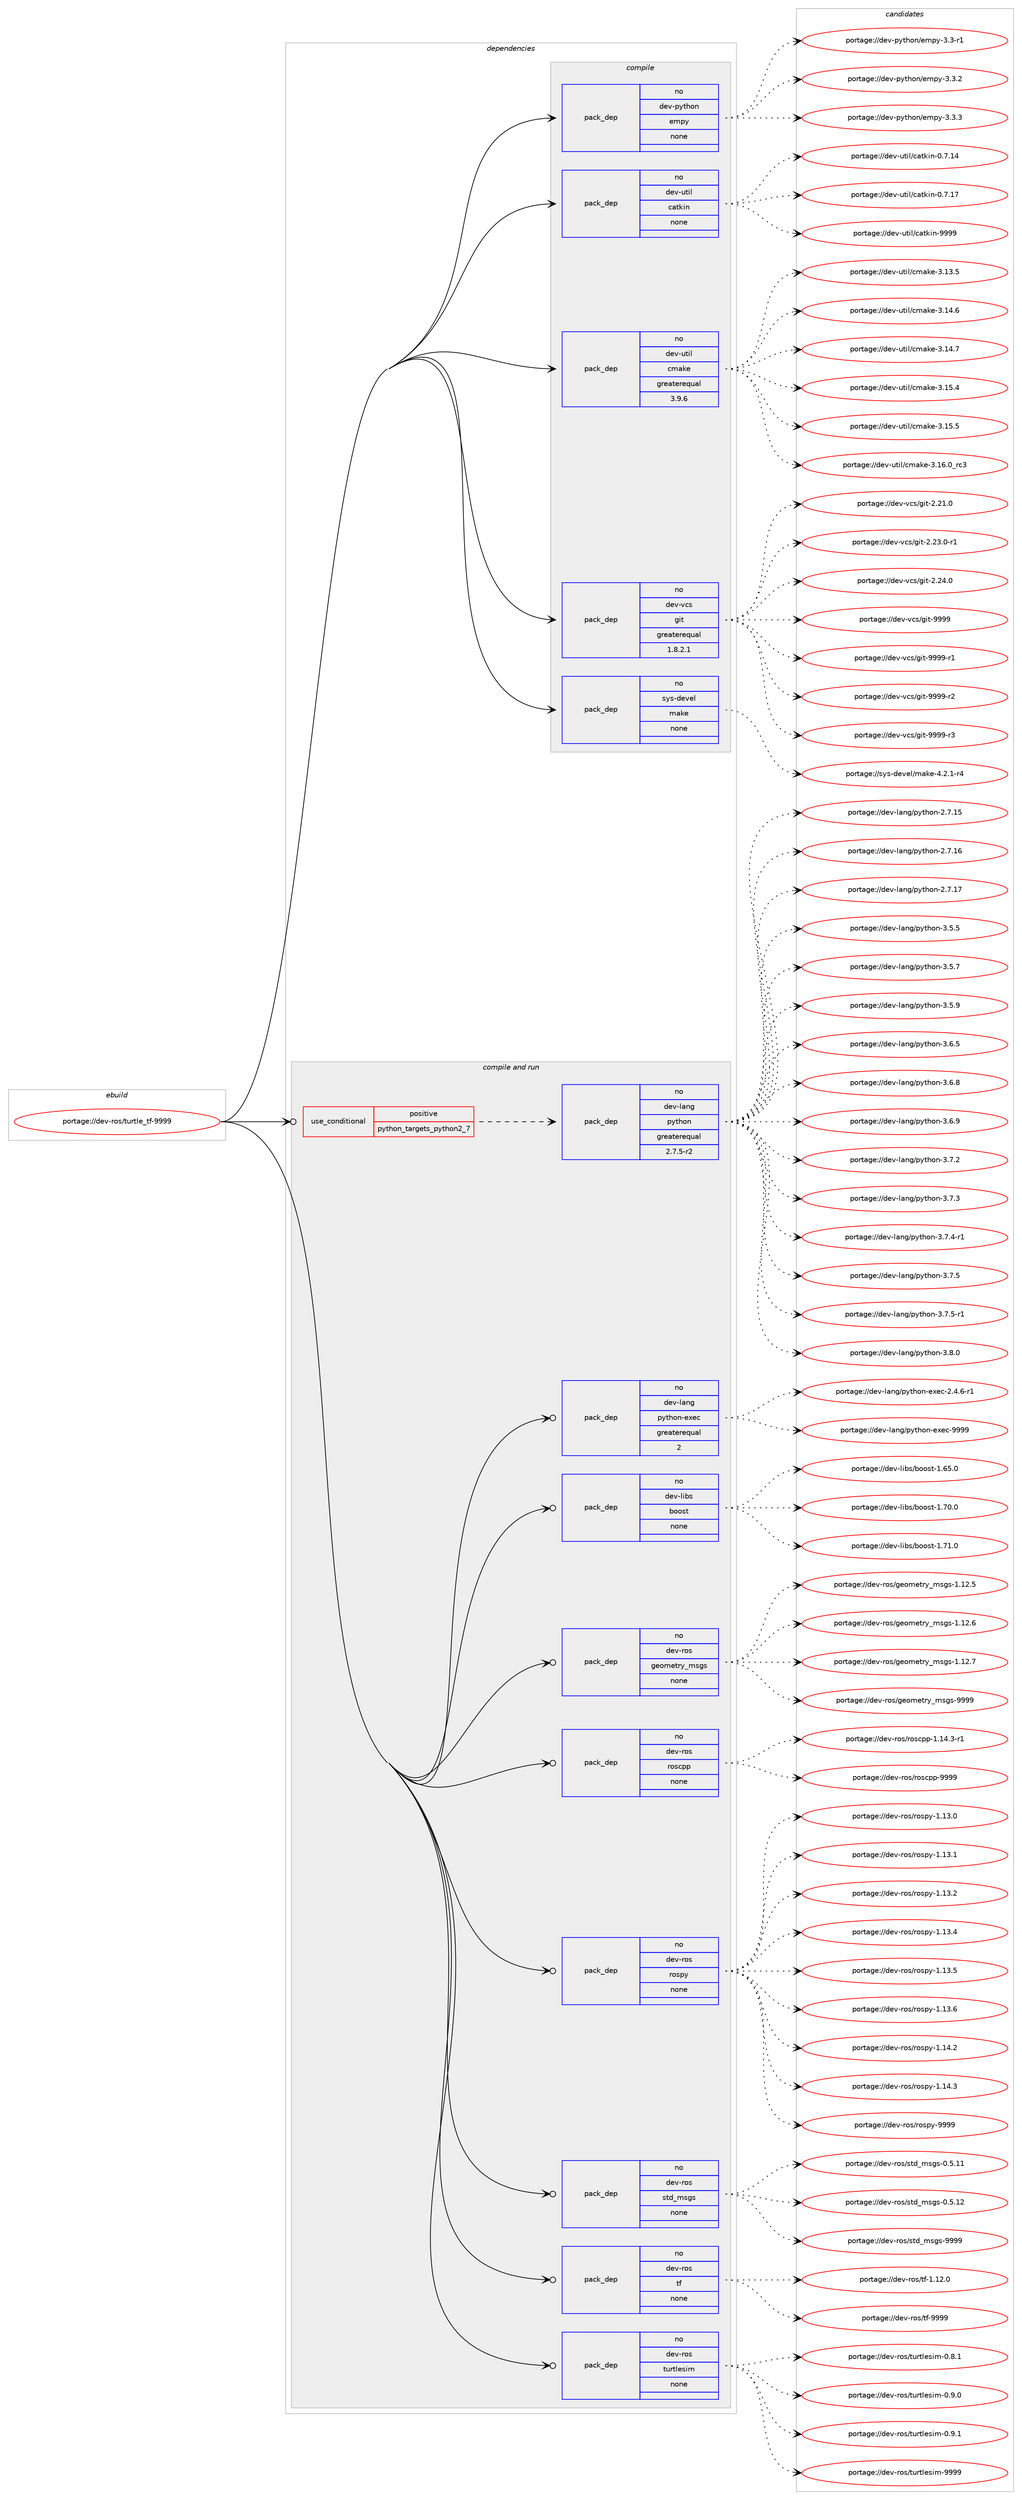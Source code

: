 digraph prolog {

# *************
# Graph options
# *************

newrank=true;
concentrate=true;
compound=true;
graph [rankdir=LR,fontname=Helvetica,fontsize=10,ranksep=1.5];#, ranksep=2.5, nodesep=0.2];
edge  [arrowhead=vee];
node  [fontname=Helvetica,fontsize=10];

# **********
# The ebuild
# **********

subgraph cluster_leftcol {
color=gray;
rank=same;
label=<<i>ebuild</i>>;
id [label="portage://dev-ros/turtle_tf-9999", color=red, width=4, href="../dev-ros/turtle_tf-9999.svg"];
}

# ****************
# The dependencies
# ****************

subgraph cluster_midcol {
color=gray;
label=<<i>dependencies</i>>;
subgraph cluster_compile {
fillcolor="#eeeeee";
style=filled;
label=<<i>compile</i>>;
subgraph pack158223 {
dependency207428 [label=<<TABLE BORDER="0" CELLBORDER="1" CELLSPACING="0" CELLPADDING="4" WIDTH="220"><TR><TD ROWSPAN="6" CELLPADDING="30">pack_dep</TD></TR><TR><TD WIDTH="110">no</TD></TR><TR><TD>dev-python</TD></TR><TR><TD>empy</TD></TR><TR><TD>none</TD></TR><TR><TD></TD></TR></TABLE>>, shape=none, color=blue];
}
id:e -> dependency207428:w [weight=20,style="solid",arrowhead="vee"];
subgraph pack158224 {
dependency207429 [label=<<TABLE BORDER="0" CELLBORDER="1" CELLSPACING="0" CELLPADDING="4" WIDTH="220"><TR><TD ROWSPAN="6" CELLPADDING="30">pack_dep</TD></TR><TR><TD WIDTH="110">no</TD></TR><TR><TD>dev-util</TD></TR><TR><TD>catkin</TD></TR><TR><TD>none</TD></TR><TR><TD></TD></TR></TABLE>>, shape=none, color=blue];
}
id:e -> dependency207429:w [weight=20,style="solid",arrowhead="vee"];
subgraph pack158225 {
dependency207430 [label=<<TABLE BORDER="0" CELLBORDER="1" CELLSPACING="0" CELLPADDING="4" WIDTH="220"><TR><TD ROWSPAN="6" CELLPADDING="30">pack_dep</TD></TR><TR><TD WIDTH="110">no</TD></TR><TR><TD>dev-util</TD></TR><TR><TD>cmake</TD></TR><TR><TD>greaterequal</TD></TR><TR><TD>3.9.6</TD></TR></TABLE>>, shape=none, color=blue];
}
id:e -> dependency207430:w [weight=20,style="solid",arrowhead="vee"];
subgraph pack158226 {
dependency207431 [label=<<TABLE BORDER="0" CELLBORDER="1" CELLSPACING="0" CELLPADDING="4" WIDTH="220"><TR><TD ROWSPAN="6" CELLPADDING="30">pack_dep</TD></TR><TR><TD WIDTH="110">no</TD></TR><TR><TD>dev-vcs</TD></TR><TR><TD>git</TD></TR><TR><TD>greaterequal</TD></TR><TR><TD>1.8.2.1</TD></TR></TABLE>>, shape=none, color=blue];
}
id:e -> dependency207431:w [weight=20,style="solid",arrowhead="vee"];
subgraph pack158227 {
dependency207432 [label=<<TABLE BORDER="0" CELLBORDER="1" CELLSPACING="0" CELLPADDING="4" WIDTH="220"><TR><TD ROWSPAN="6" CELLPADDING="30">pack_dep</TD></TR><TR><TD WIDTH="110">no</TD></TR><TR><TD>sys-devel</TD></TR><TR><TD>make</TD></TR><TR><TD>none</TD></TR><TR><TD></TD></TR></TABLE>>, shape=none, color=blue];
}
id:e -> dependency207432:w [weight=20,style="solid",arrowhead="vee"];
}
subgraph cluster_compileandrun {
fillcolor="#eeeeee";
style=filled;
label=<<i>compile and run</i>>;
subgraph cond45777 {
dependency207433 [label=<<TABLE BORDER="0" CELLBORDER="1" CELLSPACING="0" CELLPADDING="4"><TR><TD ROWSPAN="3" CELLPADDING="10">use_conditional</TD></TR><TR><TD>positive</TD></TR><TR><TD>python_targets_python2_7</TD></TR></TABLE>>, shape=none, color=red];
subgraph pack158228 {
dependency207434 [label=<<TABLE BORDER="0" CELLBORDER="1" CELLSPACING="0" CELLPADDING="4" WIDTH="220"><TR><TD ROWSPAN="6" CELLPADDING="30">pack_dep</TD></TR><TR><TD WIDTH="110">no</TD></TR><TR><TD>dev-lang</TD></TR><TR><TD>python</TD></TR><TR><TD>greaterequal</TD></TR><TR><TD>2.7.5-r2</TD></TR></TABLE>>, shape=none, color=blue];
}
dependency207433:e -> dependency207434:w [weight=20,style="dashed",arrowhead="vee"];
}
id:e -> dependency207433:w [weight=20,style="solid",arrowhead="odotvee"];
subgraph pack158229 {
dependency207435 [label=<<TABLE BORDER="0" CELLBORDER="1" CELLSPACING="0" CELLPADDING="4" WIDTH="220"><TR><TD ROWSPAN="6" CELLPADDING="30">pack_dep</TD></TR><TR><TD WIDTH="110">no</TD></TR><TR><TD>dev-lang</TD></TR><TR><TD>python-exec</TD></TR><TR><TD>greaterequal</TD></TR><TR><TD>2</TD></TR></TABLE>>, shape=none, color=blue];
}
id:e -> dependency207435:w [weight=20,style="solid",arrowhead="odotvee"];
subgraph pack158230 {
dependency207436 [label=<<TABLE BORDER="0" CELLBORDER="1" CELLSPACING="0" CELLPADDING="4" WIDTH="220"><TR><TD ROWSPAN="6" CELLPADDING="30">pack_dep</TD></TR><TR><TD WIDTH="110">no</TD></TR><TR><TD>dev-libs</TD></TR><TR><TD>boost</TD></TR><TR><TD>none</TD></TR><TR><TD></TD></TR></TABLE>>, shape=none, color=blue];
}
id:e -> dependency207436:w [weight=20,style="solid",arrowhead="odotvee"];
subgraph pack158231 {
dependency207437 [label=<<TABLE BORDER="0" CELLBORDER="1" CELLSPACING="0" CELLPADDING="4" WIDTH="220"><TR><TD ROWSPAN="6" CELLPADDING="30">pack_dep</TD></TR><TR><TD WIDTH="110">no</TD></TR><TR><TD>dev-ros</TD></TR><TR><TD>geometry_msgs</TD></TR><TR><TD>none</TD></TR><TR><TD></TD></TR></TABLE>>, shape=none, color=blue];
}
id:e -> dependency207437:w [weight=20,style="solid",arrowhead="odotvee"];
subgraph pack158232 {
dependency207438 [label=<<TABLE BORDER="0" CELLBORDER="1" CELLSPACING="0" CELLPADDING="4" WIDTH="220"><TR><TD ROWSPAN="6" CELLPADDING="30">pack_dep</TD></TR><TR><TD WIDTH="110">no</TD></TR><TR><TD>dev-ros</TD></TR><TR><TD>roscpp</TD></TR><TR><TD>none</TD></TR><TR><TD></TD></TR></TABLE>>, shape=none, color=blue];
}
id:e -> dependency207438:w [weight=20,style="solid",arrowhead="odotvee"];
subgraph pack158233 {
dependency207439 [label=<<TABLE BORDER="0" CELLBORDER="1" CELLSPACING="0" CELLPADDING="4" WIDTH="220"><TR><TD ROWSPAN="6" CELLPADDING="30">pack_dep</TD></TR><TR><TD WIDTH="110">no</TD></TR><TR><TD>dev-ros</TD></TR><TR><TD>rospy</TD></TR><TR><TD>none</TD></TR><TR><TD></TD></TR></TABLE>>, shape=none, color=blue];
}
id:e -> dependency207439:w [weight=20,style="solid",arrowhead="odotvee"];
subgraph pack158234 {
dependency207440 [label=<<TABLE BORDER="0" CELLBORDER="1" CELLSPACING="0" CELLPADDING="4" WIDTH="220"><TR><TD ROWSPAN="6" CELLPADDING="30">pack_dep</TD></TR><TR><TD WIDTH="110">no</TD></TR><TR><TD>dev-ros</TD></TR><TR><TD>std_msgs</TD></TR><TR><TD>none</TD></TR><TR><TD></TD></TR></TABLE>>, shape=none, color=blue];
}
id:e -> dependency207440:w [weight=20,style="solid",arrowhead="odotvee"];
subgraph pack158235 {
dependency207441 [label=<<TABLE BORDER="0" CELLBORDER="1" CELLSPACING="0" CELLPADDING="4" WIDTH="220"><TR><TD ROWSPAN="6" CELLPADDING="30">pack_dep</TD></TR><TR><TD WIDTH="110">no</TD></TR><TR><TD>dev-ros</TD></TR><TR><TD>tf</TD></TR><TR><TD>none</TD></TR><TR><TD></TD></TR></TABLE>>, shape=none, color=blue];
}
id:e -> dependency207441:w [weight=20,style="solid",arrowhead="odotvee"];
subgraph pack158236 {
dependency207442 [label=<<TABLE BORDER="0" CELLBORDER="1" CELLSPACING="0" CELLPADDING="4" WIDTH="220"><TR><TD ROWSPAN="6" CELLPADDING="30">pack_dep</TD></TR><TR><TD WIDTH="110">no</TD></TR><TR><TD>dev-ros</TD></TR><TR><TD>turtlesim</TD></TR><TR><TD>none</TD></TR><TR><TD></TD></TR></TABLE>>, shape=none, color=blue];
}
id:e -> dependency207442:w [weight=20,style="solid",arrowhead="odotvee"];
}
subgraph cluster_run {
fillcolor="#eeeeee";
style=filled;
label=<<i>run</i>>;
}
}

# **************
# The candidates
# **************

subgraph cluster_choices {
rank=same;
color=gray;
label=<<i>candidates</i>>;

subgraph choice158223 {
color=black;
nodesep=1;
choiceportage1001011184511212111610411111047101109112121455146514511449 [label="portage://dev-python/empy-3.3-r1", color=red, width=4,href="../dev-python/empy-3.3-r1.svg"];
choiceportage1001011184511212111610411111047101109112121455146514650 [label="portage://dev-python/empy-3.3.2", color=red, width=4,href="../dev-python/empy-3.3.2.svg"];
choiceportage1001011184511212111610411111047101109112121455146514651 [label="portage://dev-python/empy-3.3.3", color=red, width=4,href="../dev-python/empy-3.3.3.svg"];
dependency207428:e -> choiceportage1001011184511212111610411111047101109112121455146514511449:w [style=dotted,weight="100"];
dependency207428:e -> choiceportage1001011184511212111610411111047101109112121455146514650:w [style=dotted,weight="100"];
dependency207428:e -> choiceportage1001011184511212111610411111047101109112121455146514651:w [style=dotted,weight="100"];
}
subgraph choice158224 {
color=black;
nodesep=1;
choiceportage1001011184511711610510847999711610710511045484655464952 [label="portage://dev-util/catkin-0.7.14", color=red, width=4,href="../dev-util/catkin-0.7.14.svg"];
choiceportage1001011184511711610510847999711610710511045484655464955 [label="portage://dev-util/catkin-0.7.17", color=red, width=4,href="../dev-util/catkin-0.7.17.svg"];
choiceportage100101118451171161051084799971161071051104557575757 [label="portage://dev-util/catkin-9999", color=red, width=4,href="../dev-util/catkin-9999.svg"];
dependency207429:e -> choiceportage1001011184511711610510847999711610710511045484655464952:w [style=dotted,weight="100"];
dependency207429:e -> choiceportage1001011184511711610510847999711610710511045484655464955:w [style=dotted,weight="100"];
dependency207429:e -> choiceportage100101118451171161051084799971161071051104557575757:w [style=dotted,weight="100"];
}
subgraph choice158225 {
color=black;
nodesep=1;
choiceportage1001011184511711610510847991099710710145514649514653 [label="portage://dev-util/cmake-3.13.5", color=red, width=4,href="../dev-util/cmake-3.13.5.svg"];
choiceportage1001011184511711610510847991099710710145514649524654 [label="portage://dev-util/cmake-3.14.6", color=red, width=4,href="../dev-util/cmake-3.14.6.svg"];
choiceportage1001011184511711610510847991099710710145514649524655 [label="portage://dev-util/cmake-3.14.7", color=red, width=4,href="../dev-util/cmake-3.14.7.svg"];
choiceportage1001011184511711610510847991099710710145514649534652 [label="portage://dev-util/cmake-3.15.4", color=red, width=4,href="../dev-util/cmake-3.15.4.svg"];
choiceportage1001011184511711610510847991099710710145514649534653 [label="portage://dev-util/cmake-3.15.5", color=red, width=4,href="../dev-util/cmake-3.15.5.svg"];
choiceportage1001011184511711610510847991099710710145514649544648951149951 [label="portage://dev-util/cmake-3.16.0_rc3", color=red, width=4,href="../dev-util/cmake-3.16.0_rc3.svg"];
dependency207430:e -> choiceportage1001011184511711610510847991099710710145514649514653:w [style=dotted,weight="100"];
dependency207430:e -> choiceportage1001011184511711610510847991099710710145514649524654:w [style=dotted,weight="100"];
dependency207430:e -> choiceportage1001011184511711610510847991099710710145514649524655:w [style=dotted,weight="100"];
dependency207430:e -> choiceportage1001011184511711610510847991099710710145514649534652:w [style=dotted,weight="100"];
dependency207430:e -> choiceportage1001011184511711610510847991099710710145514649534653:w [style=dotted,weight="100"];
dependency207430:e -> choiceportage1001011184511711610510847991099710710145514649544648951149951:w [style=dotted,weight="100"];
}
subgraph choice158226 {
color=black;
nodesep=1;
choiceportage10010111845118991154710310511645504650494648 [label="portage://dev-vcs/git-2.21.0", color=red, width=4,href="../dev-vcs/git-2.21.0.svg"];
choiceportage100101118451189911547103105116455046505146484511449 [label="portage://dev-vcs/git-2.23.0-r1", color=red, width=4,href="../dev-vcs/git-2.23.0-r1.svg"];
choiceportage10010111845118991154710310511645504650524648 [label="portage://dev-vcs/git-2.24.0", color=red, width=4,href="../dev-vcs/git-2.24.0.svg"];
choiceportage1001011184511899115471031051164557575757 [label="portage://dev-vcs/git-9999", color=red, width=4,href="../dev-vcs/git-9999.svg"];
choiceportage10010111845118991154710310511645575757574511449 [label="portage://dev-vcs/git-9999-r1", color=red, width=4,href="../dev-vcs/git-9999-r1.svg"];
choiceportage10010111845118991154710310511645575757574511450 [label="portage://dev-vcs/git-9999-r2", color=red, width=4,href="../dev-vcs/git-9999-r2.svg"];
choiceportage10010111845118991154710310511645575757574511451 [label="portage://dev-vcs/git-9999-r3", color=red, width=4,href="../dev-vcs/git-9999-r3.svg"];
dependency207431:e -> choiceportage10010111845118991154710310511645504650494648:w [style=dotted,weight="100"];
dependency207431:e -> choiceportage100101118451189911547103105116455046505146484511449:w [style=dotted,weight="100"];
dependency207431:e -> choiceportage10010111845118991154710310511645504650524648:w [style=dotted,weight="100"];
dependency207431:e -> choiceportage1001011184511899115471031051164557575757:w [style=dotted,weight="100"];
dependency207431:e -> choiceportage10010111845118991154710310511645575757574511449:w [style=dotted,weight="100"];
dependency207431:e -> choiceportage10010111845118991154710310511645575757574511450:w [style=dotted,weight="100"];
dependency207431:e -> choiceportage10010111845118991154710310511645575757574511451:w [style=dotted,weight="100"];
}
subgraph choice158227 {
color=black;
nodesep=1;
choiceportage1151211154510010111810110847109971071014552465046494511452 [label="portage://sys-devel/make-4.2.1-r4", color=red, width=4,href="../sys-devel/make-4.2.1-r4.svg"];
dependency207432:e -> choiceportage1151211154510010111810110847109971071014552465046494511452:w [style=dotted,weight="100"];
}
subgraph choice158228 {
color=black;
nodesep=1;
choiceportage10010111845108971101034711212111610411111045504655464953 [label="portage://dev-lang/python-2.7.15", color=red, width=4,href="../dev-lang/python-2.7.15.svg"];
choiceportage10010111845108971101034711212111610411111045504655464954 [label="portage://dev-lang/python-2.7.16", color=red, width=4,href="../dev-lang/python-2.7.16.svg"];
choiceportage10010111845108971101034711212111610411111045504655464955 [label="portage://dev-lang/python-2.7.17", color=red, width=4,href="../dev-lang/python-2.7.17.svg"];
choiceportage100101118451089711010347112121116104111110455146534653 [label="portage://dev-lang/python-3.5.5", color=red, width=4,href="../dev-lang/python-3.5.5.svg"];
choiceportage100101118451089711010347112121116104111110455146534655 [label="portage://dev-lang/python-3.5.7", color=red, width=4,href="../dev-lang/python-3.5.7.svg"];
choiceportage100101118451089711010347112121116104111110455146534657 [label="portage://dev-lang/python-3.5.9", color=red, width=4,href="../dev-lang/python-3.5.9.svg"];
choiceportage100101118451089711010347112121116104111110455146544653 [label="portage://dev-lang/python-3.6.5", color=red, width=4,href="../dev-lang/python-3.6.5.svg"];
choiceportage100101118451089711010347112121116104111110455146544656 [label="portage://dev-lang/python-3.6.8", color=red, width=4,href="../dev-lang/python-3.6.8.svg"];
choiceportage100101118451089711010347112121116104111110455146544657 [label="portage://dev-lang/python-3.6.9", color=red, width=4,href="../dev-lang/python-3.6.9.svg"];
choiceportage100101118451089711010347112121116104111110455146554650 [label="portage://dev-lang/python-3.7.2", color=red, width=4,href="../dev-lang/python-3.7.2.svg"];
choiceportage100101118451089711010347112121116104111110455146554651 [label="portage://dev-lang/python-3.7.3", color=red, width=4,href="../dev-lang/python-3.7.3.svg"];
choiceportage1001011184510897110103471121211161041111104551465546524511449 [label="portage://dev-lang/python-3.7.4-r1", color=red, width=4,href="../dev-lang/python-3.7.4-r1.svg"];
choiceportage100101118451089711010347112121116104111110455146554653 [label="portage://dev-lang/python-3.7.5", color=red, width=4,href="../dev-lang/python-3.7.5.svg"];
choiceportage1001011184510897110103471121211161041111104551465546534511449 [label="portage://dev-lang/python-3.7.5-r1", color=red, width=4,href="../dev-lang/python-3.7.5-r1.svg"];
choiceportage100101118451089711010347112121116104111110455146564648 [label="portage://dev-lang/python-3.8.0", color=red, width=4,href="../dev-lang/python-3.8.0.svg"];
dependency207434:e -> choiceportage10010111845108971101034711212111610411111045504655464953:w [style=dotted,weight="100"];
dependency207434:e -> choiceportage10010111845108971101034711212111610411111045504655464954:w [style=dotted,weight="100"];
dependency207434:e -> choiceportage10010111845108971101034711212111610411111045504655464955:w [style=dotted,weight="100"];
dependency207434:e -> choiceportage100101118451089711010347112121116104111110455146534653:w [style=dotted,weight="100"];
dependency207434:e -> choiceportage100101118451089711010347112121116104111110455146534655:w [style=dotted,weight="100"];
dependency207434:e -> choiceportage100101118451089711010347112121116104111110455146534657:w [style=dotted,weight="100"];
dependency207434:e -> choiceportage100101118451089711010347112121116104111110455146544653:w [style=dotted,weight="100"];
dependency207434:e -> choiceportage100101118451089711010347112121116104111110455146544656:w [style=dotted,weight="100"];
dependency207434:e -> choiceportage100101118451089711010347112121116104111110455146544657:w [style=dotted,weight="100"];
dependency207434:e -> choiceportage100101118451089711010347112121116104111110455146554650:w [style=dotted,weight="100"];
dependency207434:e -> choiceportage100101118451089711010347112121116104111110455146554651:w [style=dotted,weight="100"];
dependency207434:e -> choiceportage1001011184510897110103471121211161041111104551465546524511449:w [style=dotted,weight="100"];
dependency207434:e -> choiceportage100101118451089711010347112121116104111110455146554653:w [style=dotted,weight="100"];
dependency207434:e -> choiceportage1001011184510897110103471121211161041111104551465546534511449:w [style=dotted,weight="100"];
dependency207434:e -> choiceportage100101118451089711010347112121116104111110455146564648:w [style=dotted,weight="100"];
}
subgraph choice158229 {
color=black;
nodesep=1;
choiceportage10010111845108971101034711212111610411111045101120101994550465246544511449 [label="portage://dev-lang/python-exec-2.4.6-r1", color=red, width=4,href="../dev-lang/python-exec-2.4.6-r1.svg"];
choiceportage10010111845108971101034711212111610411111045101120101994557575757 [label="portage://dev-lang/python-exec-9999", color=red, width=4,href="../dev-lang/python-exec-9999.svg"];
dependency207435:e -> choiceportage10010111845108971101034711212111610411111045101120101994550465246544511449:w [style=dotted,weight="100"];
dependency207435:e -> choiceportage10010111845108971101034711212111610411111045101120101994557575757:w [style=dotted,weight="100"];
}
subgraph choice158230 {
color=black;
nodesep=1;
choiceportage1001011184510810598115479811111111511645494654534648 [label="portage://dev-libs/boost-1.65.0", color=red, width=4,href="../dev-libs/boost-1.65.0.svg"];
choiceportage1001011184510810598115479811111111511645494655484648 [label="portage://dev-libs/boost-1.70.0", color=red, width=4,href="../dev-libs/boost-1.70.0.svg"];
choiceportage1001011184510810598115479811111111511645494655494648 [label="portage://dev-libs/boost-1.71.0", color=red, width=4,href="../dev-libs/boost-1.71.0.svg"];
dependency207436:e -> choiceportage1001011184510810598115479811111111511645494654534648:w [style=dotted,weight="100"];
dependency207436:e -> choiceportage1001011184510810598115479811111111511645494655484648:w [style=dotted,weight="100"];
dependency207436:e -> choiceportage1001011184510810598115479811111111511645494655494648:w [style=dotted,weight="100"];
}
subgraph choice158231 {
color=black;
nodesep=1;
choiceportage10010111845114111115471031011111091011161141219510911510311545494649504653 [label="portage://dev-ros/geometry_msgs-1.12.5", color=red, width=4,href="../dev-ros/geometry_msgs-1.12.5.svg"];
choiceportage10010111845114111115471031011111091011161141219510911510311545494649504654 [label="portage://dev-ros/geometry_msgs-1.12.6", color=red, width=4,href="../dev-ros/geometry_msgs-1.12.6.svg"];
choiceportage10010111845114111115471031011111091011161141219510911510311545494649504655 [label="portage://dev-ros/geometry_msgs-1.12.7", color=red, width=4,href="../dev-ros/geometry_msgs-1.12.7.svg"];
choiceportage1001011184511411111547103101111109101116114121951091151031154557575757 [label="portage://dev-ros/geometry_msgs-9999", color=red, width=4,href="../dev-ros/geometry_msgs-9999.svg"];
dependency207437:e -> choiceportage10010111845114111115471031011111091011161141219510911510311545494649504653:w [style=dotted,weight="100"];
dependency207437:e -> choiceportage10010111845114111115471031011111091011161141219510911510311545494649504654:w [style=dotted,weight="100"];
dependency207437:e -> choiceportage10010111845114111115471031011111091011161141219510911510311545494649504655:w [style=dotted,weight="100"];
dependency207437:e -> choiceportage1001011184511411111547103101111109101116114121951091151031154557575757:w [style=dotted,weight="100"];
}
subgraph choice158232 {
color=black;
nodesep=1;
choiceportage100101118451141111154711411111599112112454946495246514511449 [label="portage://dev-ros/roscpp-1.14.3-r1", color=red, width=4,href="../dev-ros/roscpp-1.14.3-r1.svg"];
choiceportage1001011184511411111547114111115991121124557575757 [label="portage://dev-ros/roscpp-9999", color=red, width=4,href="../dev-ros/roscpp-9999.svg"];
dependency207438:e -> choiceportage100101118451141111154711411111599112112454946495246514511449:w [style=dotted,weight="100"];
dependency207438:e -> choiceportage1001011184511411111547114111115991121124557575757:w [style=dotted,weight="100"];
}
subgraph choice158233 {
color=black;
nodesep=1;
choiceportage100101118451141111154711411111511212145494649514648 [label="portage://dev-ros/rospy-1.13.0", color=red, width=4,href="../dev-ros/rospy-1.13.0.svg"];
choiceportage100101118451141111154711411111511212145494649514649 [label="portage://dev-ros/rospy-1.13.1", color=red, width=4,href="../dev-ros/rospy-1.13.1.svg"];
choiceportage100101118451141111154711411111511212145494649514650 [label="portage://dev-ros/rospy-1.13.2", color=red, width=4,href="../dev-ros/rospy-1.13.2.svg"];
choiceportage100101118451141111154711411111511212145494649514652 [label="portage://dev-ros/rospy-1.13.4", color=red, width=4,href="../dev-ros/rospy-1.13.4.svg"];
choiceportage100101118451141111154711411111511212145494649514653 [label="portage://dev-ros/rospy-1.13.5", color=red, width=4,href="../dev-ros/rospy-1.13.5.svg"];
choiceportage100101118451141111154711411111511212145494649514654 [label="portage://dev-ros/rospy-1.13.6", color=red, width=4,href="../dev-ros/rospy-1.13.6.svg"];
choiceportage100101118451141111154711411111511212145494649524650 [label="portage://dev-ros/rospy-1.14.2", color=red, width=4,href="../dev-ros/rospy-1.14.2.svg"];
choiceportage100101118451141111154711411111511212145494649524651 [label="portage://dev-ros/rospy-1.14.3", color=red, width=4,href="../dev-ros/rospy-1.14.3.svg"];
choiceportage10010111845114111115471141111151121214557575757 [label="portage://dev-ros/rospy-9999", color=red, width=4,href="../dev-ros/rospy-9999.svg"];
dependency207439:e -> choiceportage100101118451141111154711411111511212145494649514648:w [style=dotted,weight="100"];
dependency207439:e -> choiceportage100101118451141111154711411111511212145494649514649:w [style=dotted,weight="100"];
dependency207439:e -> choiceportage100101118451141111154711411111511212145494649514650:w [style=dotted,weight="100"];
dependency207439:e -> choiceportage100101118451141111154711411111511212145494649514652:w [style=dotted,weight="100"];
dependency207439:e -> choiceportage100101118451141111154711411111511212145494649514653:w [style=dotted,weight="100"];
dependency207439:e -> choiceportage100101118451141111154711411111511212145494649514654:w [style=dotted,weight="100"];
dependency207439:e -> choiceportage100101118451141111154711411111511212145494649524650:w [style=dotted,weight="100"];
dependency207439:e -> choiceportage100101118451141111154711411111511212145494649524651:w [style=dotted,weight="100"];
dependency207439:e -> choiceportage10010111845114111115471141111151121214557575757:w [style=dotted,weight="100"];
}
subgraph choice158234 {
color=black;
nodesep=1;
choiceportage10010111845114111115471151161009510911510311545484653464949 [label="portage://dev-ros/std_msgs-0.5.11", color=red, width=4,href="../dev-ros/std_msgs-0.5.11.svg"];
choiceportage10010111845114111115471151161009510911510311545484653464950 [label="portage://dev-ros/std_msgs-0.5.12", color=red, width=4,href="../dev-ros/std_msgs-0.5.12.svg"];
choiceportage1001011184511411111547115116100951091151031154557575757 [label="portage://dev-ros/std_msgs-9999", color=red, width=4,href="../dev-ros/std_msgs-9999.svg"];
dependency207440:e -> choiceportage10010111845114111115471151161009510911510311545484653464949:w [style=dotted,weight="100"];
dependency207440:e -> choiceportage10010111845114111115471151161009510911510311545484653464950:w [style=dotted,weight="100"];
dependency207440:e -> choiceportage1001011184511411111547115116100951091151031154557575757:w [style=dotted,weight="100"];
}
subgraph choice158235 {
color=black;
nodesep=1;
choiceportage100101118451141111154711610245494649504648 [label="portage://dev-ros/tf-1.12.0", color=red, width=4,href="../dev-ros/tf-1.12.0.svg"];
choiceportage10010111845114111115471161024557575757 [label="portage://dev-ros/tf-9999", color=red, width=4,href="../dev-ros/tf-9999.svg"];
dependency207441:e -> choiceportage100101118451141111154711610245494649504648:w [style=dotted,weight="100"];
dependency207441:e -> choiceportage10010111845114111115471161024557575757:w [style=dotted,weight="100"];
}
subgraph choice158236 {
color=black;
nodesep=1;
choiceportage1001011184511411111547116117114116108101115105109454846564649 [label="portage://dev-ros/turtlesim-0.8.1", color=red, width=4,href="../dev-ros/turtlesim-0.8.1.svg"];
choiceportage1001011184511411111547116117114116108101115105109454846574648 [label="portage://dev-ros/turtlesim-0.9.0", color=red, width=4,href="../dev-ros/turtlesim-0.9.0.svg"];
choiceportage1001011184511411111547116117114116108101115105109454846574649 [label="portage://dev-ros/turtlesim-0.9.1", color=red, width=4,href="../dev-ros/turtlesim-0.9.1.svg"];
choiceportage10010111845114111115471161171141161081011151051094557575757 [label="portage://dev-ros/turtlesim-9999", color=red, width=4,href="../dev-ros/turtlesim-9999.svg"];
dependency207442:e -> choiceportage1001011184511411111547116117114116108101115105109454846564649:w [style=dotted,weight="100"];
dependency207442:e -> choiceportage1001011184511411111547116117114116108101115105109454846574648:w [style=dotted,weight="100"];
dependency207442:e -> choiceportage1001011184511411111547116117114116108101115105109454846574649:w [style=dotted,weight="100"];
dependency207442:e -> choiceportage10010111845114111115471161171141161081011151051094557575757:w [style=dotted,weight="100"];
}
}

}
